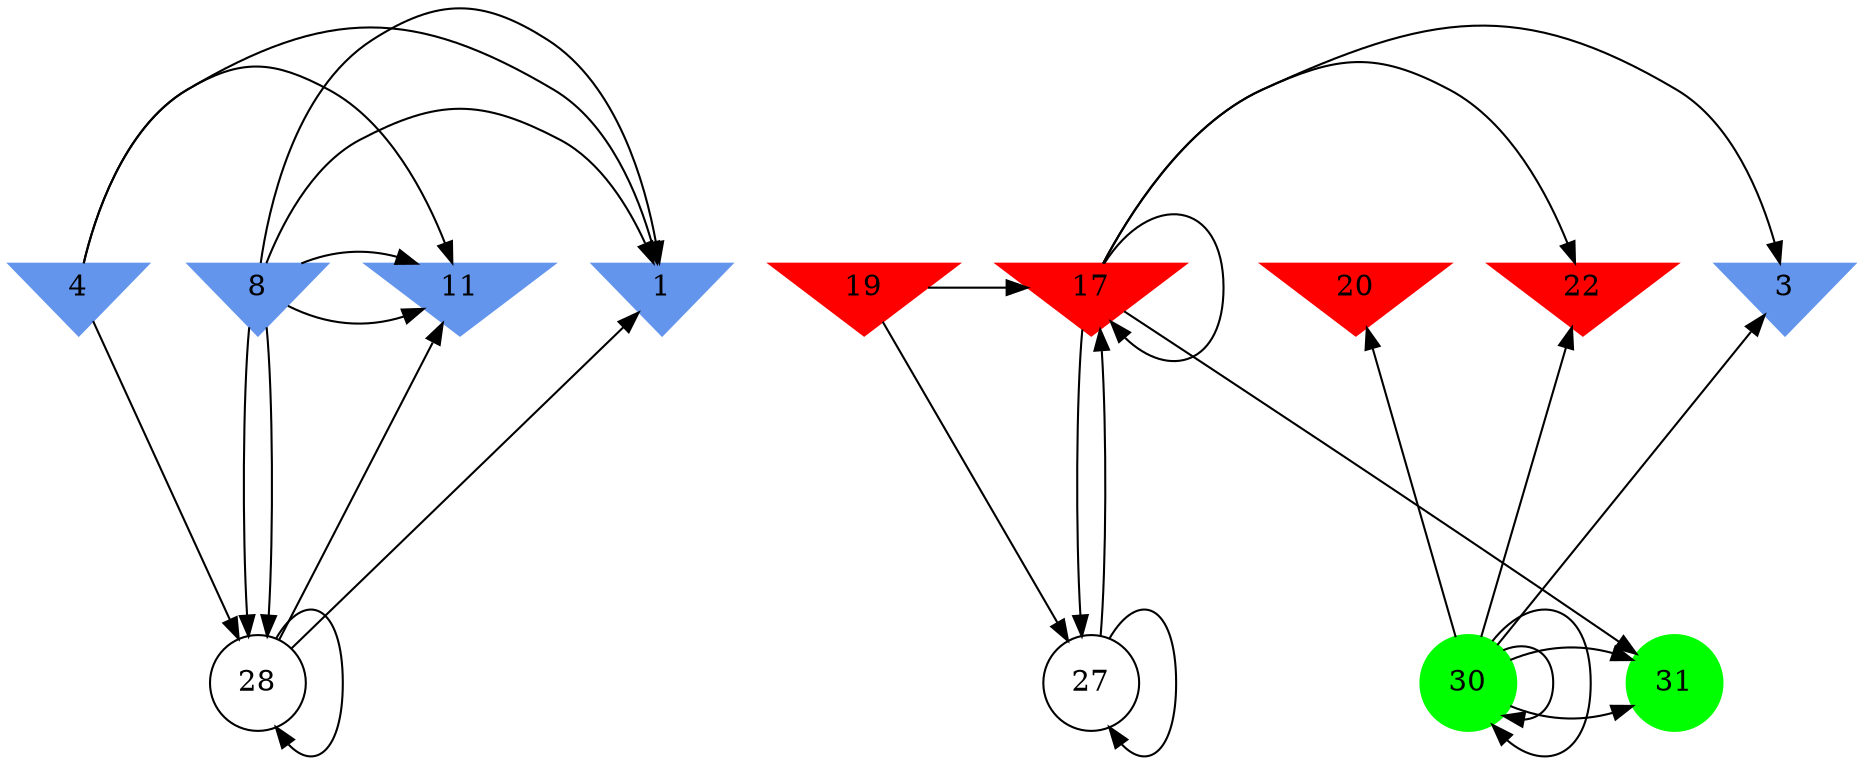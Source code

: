 digraph brain {
	ranksep=2.0;
	1 [shape=invtriangle,style=filled,color=cornflowerblue];
	3 [shape=invtriangle,style=filled,color=cornflowerblue];
	4 [shape=invtriangle,style=filled,color=cornflowerblue];
	8 [shape=invtriangle,style=filled,color=cornflowerblue];
	11 [shape=invtriangle,style=filled,color=cornflowerblue];
	17 [shape=invtriangle,style=filled,color=red];
	19 [shape=invtriangle,style=filled,color=red];
	20 [shape=invtriangle,style=filled,color=red];
	22 [shape=invtriangle,style=filled,color=red];
	27 [shape=circle,color=black];
	28 [shape=circle,color=black];
	30 [shape=circle,style=filled,color=green];
	31 [shape=circle,style=filled,color=green];
	28	->	1;
	28	->	11;
	28	->	28;
	4	->	1;
	4	->	11;
	4	->	28;
	8	->	1;
	8	->	11;
	8	->	28;
	8	->	1;
	8	->	11;
	8	->	28;
	17	->	27;
	17	->	17;
	19	->	27;
	19	->	17;
	27	->	27;
	27	->	17;
	30	->	30;
	30	->	31;
	30	->	30;
	30	->	20;
	30	->	22;
	30	->	3;
	30	->	31;
	17	->	22;
	17	->	3;
	17	->	31;
	{ rank=same; 1; 3; 4; 8; 11; 17; 19; 20; 22; }
	{ rank=same; 27; 28; }
	{ rank=same; 30; 31; }
}
